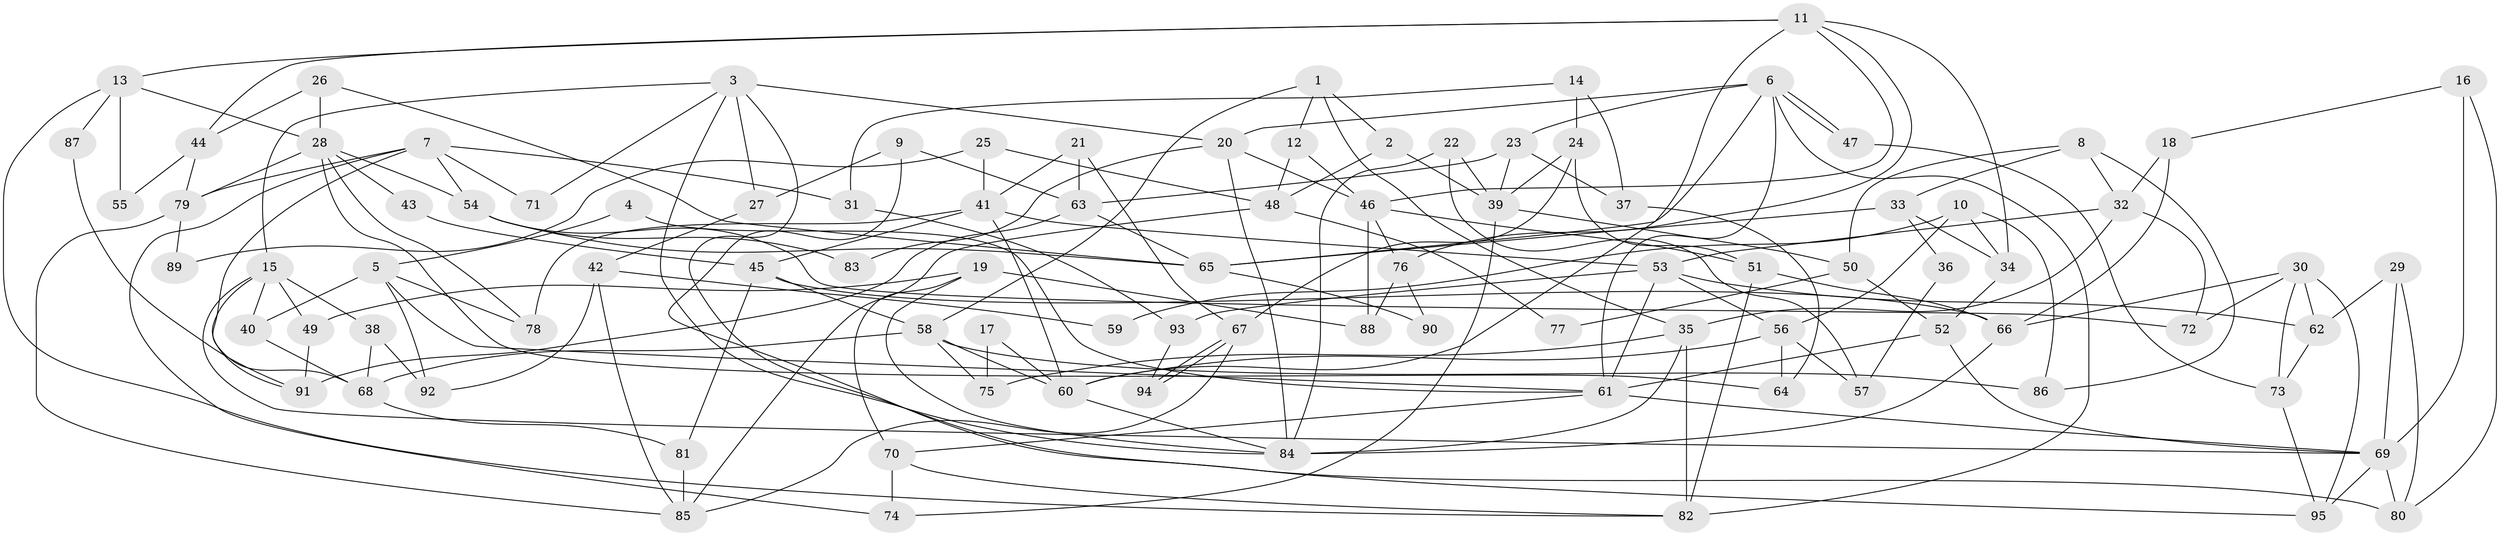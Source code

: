 // Generated by graph-tools (version 1.1) at 2025/50/03/09/25 04:50:09]
// undirected, 95 vertices, 190 edges
graph export_dot {
graph [start="1"]
  node [color=gray90,style=filled];
  1;
  2;
  3;
  4;
  5;
  6;
  7;
  8;
  9;
  10;
  11;
  12;
  13;
  14;
  15;
  16;
  17;
  18;
  19;
  20;
  21;
  22;
  23;
  24;
  25;
  26;
  27;
  28;
  29;
  30;
  31;
  32;
  33;
  34;
  35;
  36;
  37;
  38;
  39;
  40;
  41;
  42;
  43;
  44;
  45;
  46;
  47;
  48;
  49;
  50;
  51;
  52;
  53;
  54;
  55;
  56;
  57;
  58;
  59;
  60;
  61;
  62;
  63;
  64;
  65;
  66;
  67;
  68;
  69;
  70;
  71;
  72;
  73;
  74;
  75;
  76;
  77;
  78;
  79;
  80;
  81;
  82;
  83;
  84;
  85;
  86;
  87;
  88;
  89;
  90;
  91;
  92;
  93;
  94;
  95;
  1 -- 58;
  1 -- 35;
  1 -- 2;
  1 -- 12;
  2 -- 48;
  2 -- 39;
  3 -- 20;
  3 -- 80;
  3 -- 15;
  3 -- 27;
  3 -- 71;
  3 -- 84;
  4 -- 5;
  4 -- 61;
  5 -- 78;
  5 -- 61;
  5 -- 40;
  5 -- 92;
  6 -- 61;
  6 -- 47;
  6 -- 47;
  6 -- 20;
  6 -- 23;
  6 -- 65;
  6 -- 82;
  7 -- 79;
  7 -- 68;
  7 -- 31;
  7 -- 54;
  7 -- 71;
  7 -- 74;
  8 -- 32;
  8 -- 33;
  8 -- 50;
  8 -- 86;
  9 -- 95;
  9 -- 63;
  9 -- 27;
  10 -- 86;
  10 -- 56;
  10 -- 34;
  10 -- 59;
  11 -- 60;
  11 -- 34;
  11 -- 13;
  11 -- 44;
  11 -- 46;
  11 -- 76;
  12 -- 46;
  12 -- 48;
  13 -- 82;
  13 -- 28;
  13 -- 55;
  13 -- 87;
  14 -- 24;
  14 -- 37;
  14 -- 31;
  15 -- 91;
  15 -- 38;
  15 -- 40;
  15 -- 49;
  15 -- 69;
  16 -- 69;
  16 -- 80;
  16 -- 18;
  17 -- 60;
  17 -- 75;
  18 -- 66;
  18 -- 32;
  19 -- 70;
  19 -- 84;
  19 -- 49;
  19 -- 88;
  20 -- 46;
  20 -- 83;
  20 -- 84;
  21 -- 41;
  21 -- 63;
  21 -- 67;
  22 -- 39;
  22 -- 84;
  22 -- 57;
  23 -- 39;
  23 -- 37;
  23 -- 63;
  24 -- 67;
  24 -- 51;
  24 -- 39;
  25 -- 41;
  25 -- 48;
  25 -- 89;
  26 -- 28;
  26 -- 65;
  26 -- 44;
  27 -- 42;
  28 -- 54;
  28 -- 43;
  28 -- 64;
  28 -- 78;
  28 -- 79;
  29 -- 69;
  29 -- 62;
  29 -- 80;
  30 -- 95;
  30 -- 66;
  30 -- 62;
  30 -- 72;
  30 -- 73;
  31 -- 93;
  32 -- 35;
  32 -- 53;
  32 -- 72;
  33 -- 65;
  33 -- 34;
  33 -- 36;
  34 -- 52;
  35 -- 84;
  35 -- 82;
  35 -- 75;
  36 -- 57;
  37 -- 64;
  38 -- 92;
  38 -- 68;
  39 -- 50;
  39 -- 74;
  40 -- 68;
  41 -- 53;
  41 -- 45;
  41 -- 60;
  41 -- 78;
  42 -- 85;
  42 -- 59;
  42 -- 92;
  43 -- 45;
  44 -- 55;
  44 -- 79;
  45 -- 81;
  45 -- 58;
  45 -- 66;
  46 -- 76;
  46 -- 51;
  46 -- 88;
  47 -- 73;
  48 -- 85;
  48 -- 77;
  49 -- 91;
  50 -- 52;
  50 -- 77;
  51 -- 66;
  51 -- 82;
  52 -- 69;
  52 -- 61;
  53 -- 61;
  53 -- 56;
  53 -- 62;
  53 -- 93;
  54 -- 72;
  54 -- 65;
  54 -- 83;
  56 -- 60;
  56 -- 57;
  56 -- 64;
  58 -- 68;
  58 -- 60;
  58 -- 75;
  58 -- 86;
  60 -- 84;
  61 -- 70;
  61 -- 69;
  62 -- 73;
  63 -- 65;
  63 -- 91;
  65 -- 90;
  66 -- 84;
  67 -- 94;
  67 -- 94;
  67 -- 85;
  68 -- 81;
  69 -- 80;
  69 -- 95;
  70 -- 74;
  70 -- 82;
  73 -- 95;
  76 -- 88;
  76 -- 90;
  79 -- 85;
  79 -- 89;
  81 -- 85;
  87 -- 91;
  93 -- 94;
}
